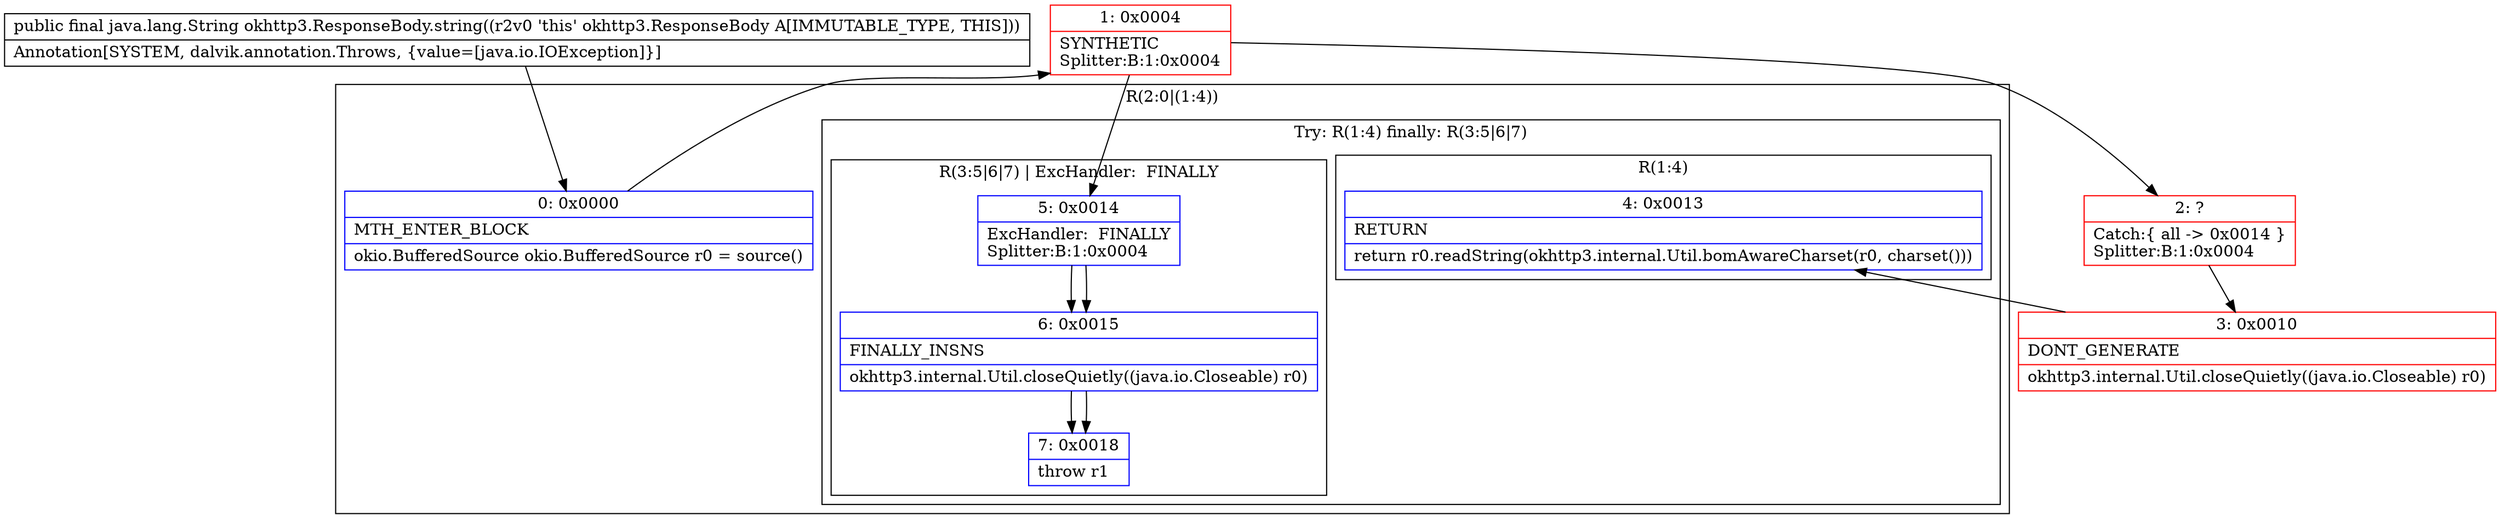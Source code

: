 digraph "CFG forokhttp3.ResponseBody.string()Ljava\/lang\/String;" {
subgraph cluster_Region_365529259 {
label = "R(2:0|(1:4))";
node [shape=record,color=blue];
Node_0 [shape=record,label="{0\:\ 0x0000|MTH_ENTER_BLOCK\l|okio.BufferedSource okio.BufferedSource r0 = source()\l}"];
subgraph cluster_TryCatchRegion_297311163 {
label = "Try: R(1:4) finally: R(3:5|6|7)";
node [shape=record,color=blue];
subgraph cluster_Region_1251321429 {
label = "R(1:4)";
node [shape=record,color=blue];
Node_4 [shape=record,label="{4\:\ 0x0013|RETURN\l|return r0.readString(okhttp3.internal.Util.bomAwareCharset(r0, charset()))\l}"];
}
subgraph cluster_Region_1693498776 {
label = "R(3:5|6|7) | ExcHandler:  FINALLY\l";
node [shape=record,color=blue];
Node_5 [shape=record,label="{5\:\ 0x0014|ExcHandler:  FINALLY\lSplitter:B:1:0x0004\l}"];
Node_6 [shape=record,label="{6\:\ 0x0015|FINALLY_INSNS\l|okhttp3.internal.Util.closeQuietly((java.io.Closeable) r0)\l}"];
Node_7 [shape=record,label="{7\:\ 0x0018|throw r1\l}"];
}
}
}
subgraph cluster_Region_1693498776 {
label = "R(3:5|6|7) | ExcHandler:  FINALLY\l";
node [shape=record,color=blue];
Node_5 [shape=record,label="{5\:\ 0x0014|ExcHandler:  FINALLY\lSplitter:B:1:0x0004\l}"];
Node_6 [shape=record,label="{6\:\ 0x0015|FINALLY_INSNS\l|okhttp3.internal.Util.closeQuietly((java.io.Closeable) r0)\l}"];
Node_7 [shape=record,label="{7\:\ 0x0018|throw r1\l}"];
}
Node_1 [shape=record,color=red,label="{1\:\ 0x0004|SYNTHETIC\lSplitter:B:1:0x0004\l}"];
Node_2 [shape=record,color=red,label="{2\:\ ?|Catch:\{ all \-\> 0x0014 \}\lSplitter:B:1:0x0004\l}"];
Node_3 [shape=record,color=red,label="{3\:\ 0x0010|DONT_GENERATE\l|okhttp3.internal.Util.closeQuietly((java.io.Closeable) r0)\l}"];
MethodNode[shape=record,label="{public final java.lang.String okhttp3.ResponseBody.string((r2v0 'this' okhttp3.ResponseBody A[IMMUTABLE_TYPE, THIS]))  | Annotation[SYSTEM, dalvik.annotation.Throws, \{value=[java.io.IOException]\}]\l}"];
MethodNode -> Node_0;
Node_0 -> Node_1;
Node_5 -> Node_6;
Node_6 -> Node_7;
Node_5 -> Node_6;
Node_6 -> Node_7;
Node_1 -> Node_2;
Node_1 -> Node_5;
Node_2 -> Node_3;
Node_3 -> Node_4;
}

